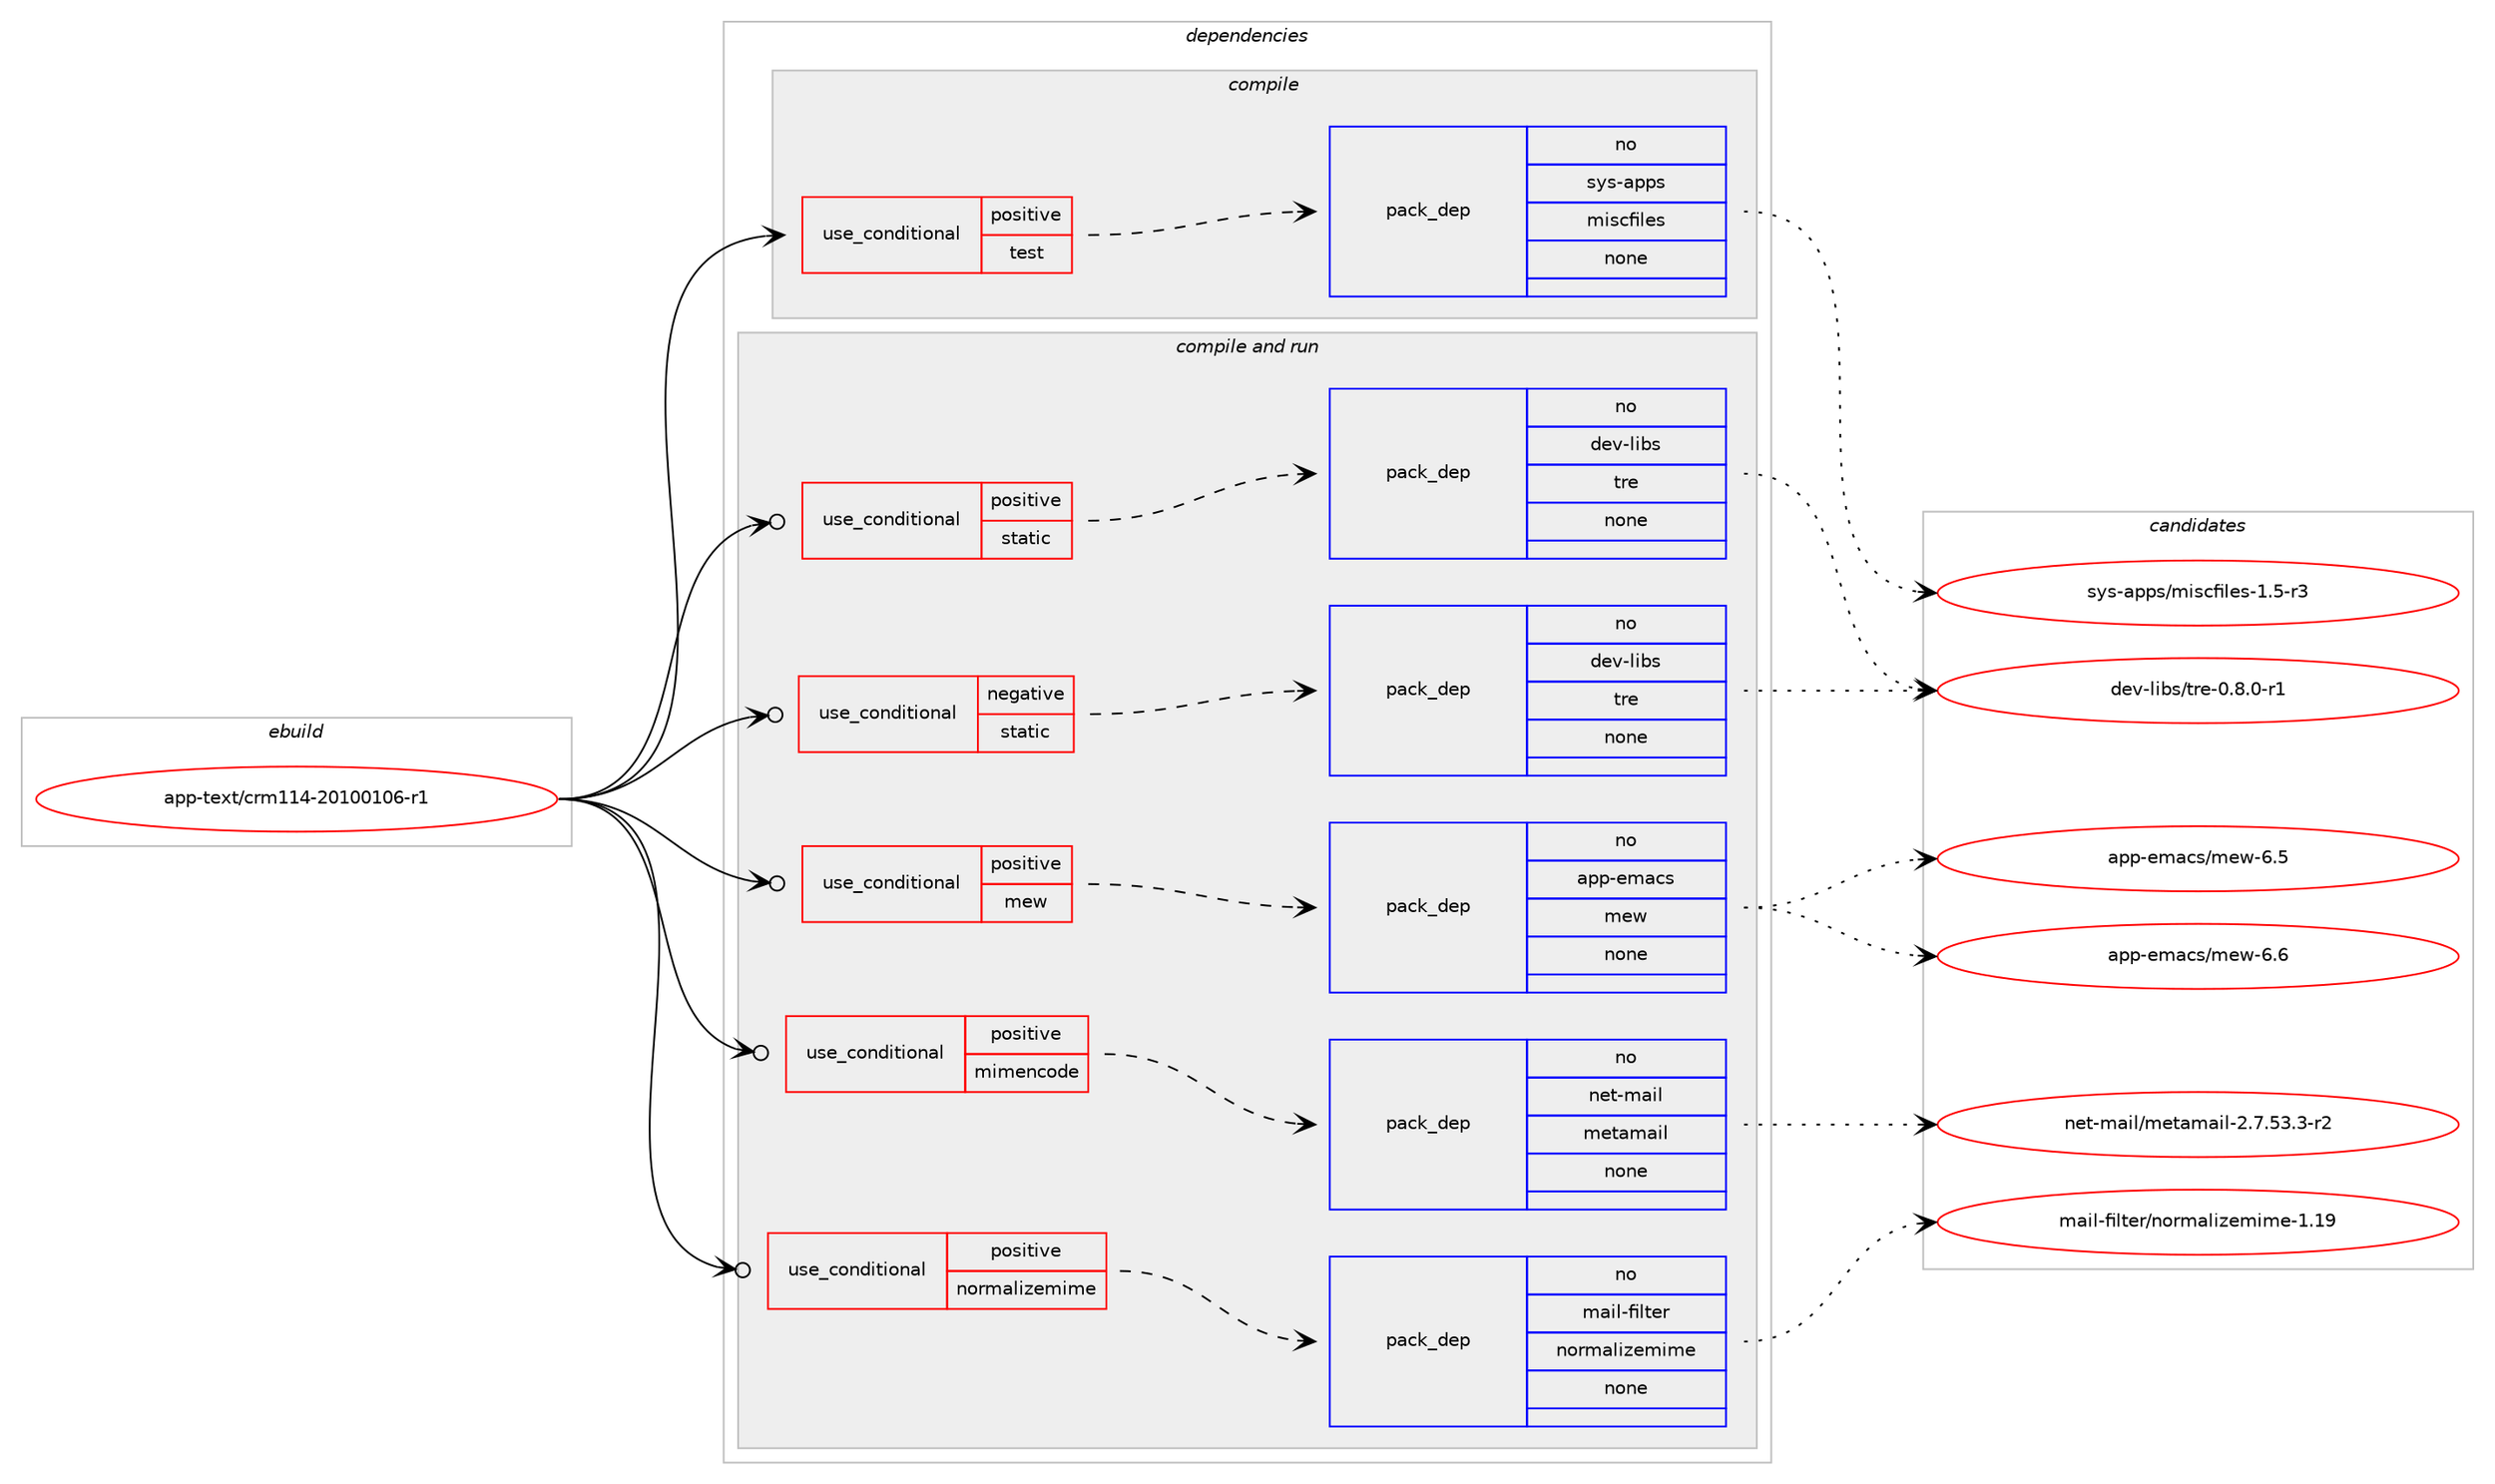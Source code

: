 digraph prolog {

# *************
# Graph options
# *************

newrank=true;
concentrate=true;
compound=true;
graph [rankdir=LR,fontname=Helvetica,fontsize=10,ranksep=1.5];#, ranksep=2.5, nodesep=0.2];
edge  [arrowhead=vee];
node  [fontname=Helvetica,fontsize=10];

# **********
# The ebuild
# **********

subgraph cluster_leftcol {
color=gray;
rank=same;
label=<<i>ebuild</i>>;
id [label="app-text/crm114-20100106-r1", color=red, width=4, href="../app-text/crm114-20100106-r1.svg"];
}

# ****************
# The dependencies
# ****************

subgraph cluster_midcol {
color=gray;
label=<<i>dependencies</i>>;
subgraph cluster_compile {
fillcolor="#eeeeee";
style=filled;
label=<<i>compile</i>>;
subgraph cond355411 {
dependency1308351 [label=<<TABLE BORDER="0" CELLBORDER="1" CELLSPACING="0" CELLPADDING="4"><TR><TD ROWSPAN="3" CELLPADDING="10">use_conditional</TD></TR><TR><TD>positive</TD></TR><TR><TD>test</TD></TR></TABLE>>, shape=none, color=red];
subgraph pack932478 {
dependency1308352 [label=<<TABLE BORDER="0" CELLBORDER="1" CELLSPACING="0" CELLPADDING="4" WIDTH="220"><TR><TD ROWSPAN="6" CELLPADDING="30">pack_dep</TD></TR><TR><TD WIDTH="110">no</TD></TR><TR><TD>sys-apps</TD></TR><TR><TD>miscfiles</TD></TR><TR><TD>none</TD></TR><TR><TD></TD></TR></TABLE>>, shape=none, color=blue];
}
dependency1308351:e -> dependency1308352:w [weight=20,style="dashed",arrowhead="vee"];
}
id:e -> dependency1308351:w [weight=20,style="solid",arrowhead="vee"];
}
subgraph cluster_compileandrun {
fillcolor="#eeeeee";
style=filled;
label=<<i>compile and run</i>>;
subgraph cond355412 {
dependency1308353 [label=<<TABLE BORDER="0" CELLBORDER="1" CELLSPACING="0" CELLPADDING="4"><TR><TD ROWSPAN="3" CELLPADDING="10">use_conditional</TD></TR><TR><TD>negative</TD></TR><TR><TD>static</TD></TR></TABLE>>, shape=none, color=red];
subgraph pack932479 {
dependency1308354 [label=<<TABLE BORDER="0" CELLBORDER="1" CELLSPACING="0" CELLPADDING="4" WIDTH="220"><TR><TD ROWSPAN="6" CELLPADDING="30">pack_dep</TD></TR><TR><TD WIDTH="110">no</TD></TR><TR><TD>dev-libs</TD></TR><TR><TD>tre</TD></TR><TR><TD>none</TD></TR><TR><TD></TD></TR></TABLE>>, shape=none, color=blue];
}
dependency1308353:e -> dependency1308354:w [weight=20,style="dashed",arrowhead="vee"];
}
id:e -> dependency1308353:w [weight=20,style="solid",arrowhead="odotvee"];
subgraph cond355413 {
dependency1308355 [label=<<TABLE BORDER="0" CELLBORDER="1" CELLSPACING="0" CELLPADDING="4"><TR><TD ROWSPAN="3" CELLPADDING="10">use_conditional</TD></TR><TR><TD>positive</TD></TR><TR><TD>mew</TD></TR></TABLE>>, shape=none, color=red];
subgraph pack932480 {
dependency1308356 [label=<<TABLE BORDER="0" CELLBORDER="1" CELLSPACING="0" CELLPADDING="4" WIDTH="220"><TR><TD ROWSPAN="6" CELLPADDING="30">pack_dep</TD></TR><TR><TD WIDTH="110">no</TD></TR><TR><TD>app-emacs</TD></TR><TR><TD>mew</TD></TR><TR><TD>none</TD></TR><TR><TD></TD></TR></TABLE>>, shape=none, color=blue];
}
dependency1308355:e -> dependency1308356:w [weight=20,style="dashed",arrowhead="vee"];
}
id:e -> dependency1308355:w [weight=20,style="solid",arrowhead="odotvee"];
subgraph cond355414 {
dependency1308357 [label=<<TABLE BORDER="0" CELLBORDER="1" CELLSPACING="0" CELLPADDING="4"><TR><TD ROWSPAN="3" CELLPADDING="10">use_conditional</TD></TR><TR><TD>positive</TD></TR><TR><TD>mimencode</TD></TR></TABLE>>, shape=none, color=red];
subgraph pack932481 {
dependency1308358 [label=<<TABLE BORDER="0" CELLBORDER="1" CELLSPACING="0" CELLPADDING="4" WIDTH="220"><TR><TD ROWSPAN="6" CELLPADDING="30">pack_dep</TD></TR><TR><TD WIDTH="110">no</TD></TR><TR><TD>net-mail</TD></TR><TR><TD>metamail</TD></TR><TR><TD>none</TD></TR><TR><TD></TD></TR></TABLE>>, shape=none, color=blue];
}
dependency1308357:e -> dependency1308358:w [weight=20,style="dashed",arrowhead="vee"];
}
id:e -> dependency1308357:w [weight=20,style="solid",arrowhead="odotvee"];
subgraph cond355415 {
dependency1308359 [label=<<TABLE BORDER="0" CELLBORDER="1" CELLSPACING="0" CELLPADDING="4"><TR><TD ROWSPAN="3" CELLPADDING="10">use_conditional</TD></TR><TR><TD>positive</TD></TR><TR><TD>normalizemime</TD></TR></TABLE>>, shape=none, color=red];
subgraph pack932482 {
dependency1308360 [label=<<TABLE BORDER="0" CELLBORDER="1" CELLSPACING="0" CELLPADDING="4" WIDTH="220"><TR><TD ROWSPAN="6" CELLPADDING="30">pack_dep</TD></TR><TR><TD WIDTH="110">no</TD></TR><TR><TD>mail-filter</TD></TR><TR><TD>normalizemime</TD></TR><TR><TD>none</TD></TR><TR><TD></TD></TR></TABLE>>, shape=none, color=blue];
}
dependency1308359:e -> dependency1308360:w [weight=20,style="dashed",arrowhead="vee"];
}
id:e -> dependency1308359:w [weight=20,style="solid",arrowhead="odotvee"];
subgraph cond355416 {
dependency1308361 [label=<<TABLE BORDER="0" CELLBORDER="1" CELLSPACING="0" CELLPADDING="4"><TR><TD ROWSPAN="3" CELLPADDING="10">use_conditional</TD></TR><TR><TD>positive</TD></TR><TR><TD>static</TD></TR></TABLE>>, shape=none, color=red];
subgraph pack932483 {
dependency1308362 [label=<<TABLE BORDER="0" CELLBORDER="1" CELLSPACING="0" CELLPADDING="4" WIDTH="220"><TR><TD ROWSPAN="6" CELLPADDING="30">pack_dep</TD></TR><TR><TD WIDTH="110">no</TD></TR><TR><TD>dev-libs</TD></TR><TR><TD>tre</TD></TR><TR><TD>none</TD></TR><TR><TD></TD></TR></TABLE>>, shape=none, color=blue];
}
dependency1308361:e -> dependency1308362:w [weight=20,style="dashed",arrowhead="vee"];
}
id:e -> dependency1308361:w [weight=20,style="solid",arrowhead="odotvee"];
}
subgraph cluster_run {
fillcolor="#eeeeee";
style=filled;
label=<<i>run</i>>;
}
}

# **************
# The candidates
# **************

subgraph cluster_choices {
rank=same;
color=gray;
label=<<i>candidates</i>>;

subgraph choice932478 {
color=black;
nodesep=1;
choice11512111545971121121154710910511599102105108101115454946534511451 [label="sys-apps/miscfiles-1.5-r3", color=red, width=4,href="../sys-apps/miscfiles-1.5-r3.svg"];
dependency1308352:e -> choice11512111545971121121154710910511599102105108101115454946534511451:w [style=dotted,weight="100"];
}
subgraph choice932479 {
color=black;
nodesep=1;
choice1001011184510810598115471161141014548465646484511449 [label="dev-libs/tre-0.8.0-r1", color=red, width=4,href="../dev-libs/tre-0.8.0-r1.svg"];
dependency1308354:e -> choice1001011184510810598115471161141014548465646484511449:w [style=dotted,weight="100"];
}
subgraph choice932480 {
color=black;
nodesep=1;
choice971121124510110997991154710910111945544653 [label="app-emacs/mew-6.5", color=red, width=4,href="../app-emacs/mew-6.5.svg"];
choice971121124510110997991154710910111945544654 [label="app-emacs/mew-6.6", color=red, width=4,href="../app-emacs/mew-6.6.svg"];
dependency1308356:e -> choice971121124510110997991154710910111945544653:w [style=dotted,weight="100"];
dependency1308356:e -> choice971121124510110997991154710910111945544654:w [style=dotted,weight="100"];
}
subgraph choice932481 {
color=black;
nodesep=1;
choice11010111645109971051084710910111697109971051084550465546535146514511450 [label="net-mail/metamail-2.7.53.3-r2", color=red, width=4,href="../net-mail/metamail-2.7.53.3-r2.svg"];
dependency1308358:e -> choice11010111645109971051084710910111697109971051084550465546535146514511450:w [style=dotted,weight="100"];
}
subgraph choice932482 {
color=black;
nodesep=1;
choice109971051084510210510811610111447110111114109971081051221011091051091014549464957 [label="mail-filter/normalizemime-1.19", color=red, width=4,href="../mail-filter/normalizemime-1.19.svg"];
dependency1308360:e -> choice109971051084510210510811610111447110111114109971081051221011091051091014549464957:w [style=dotted,weight="100"];
}
subgraph choice932483 {
color=black;
nodesep=1;
choice1001011184510810598115471161141014548465646484511449 [label="dev-libs/tre-0.8.0-r1", color=red, width=4,href="../dev-libs/tre-0.8.0-r1.svg"];
dependency1308362:e -> choice1001011184510810598115471161141014548465646484511449:w [style=dotted,weight="100"];
}
}

}
